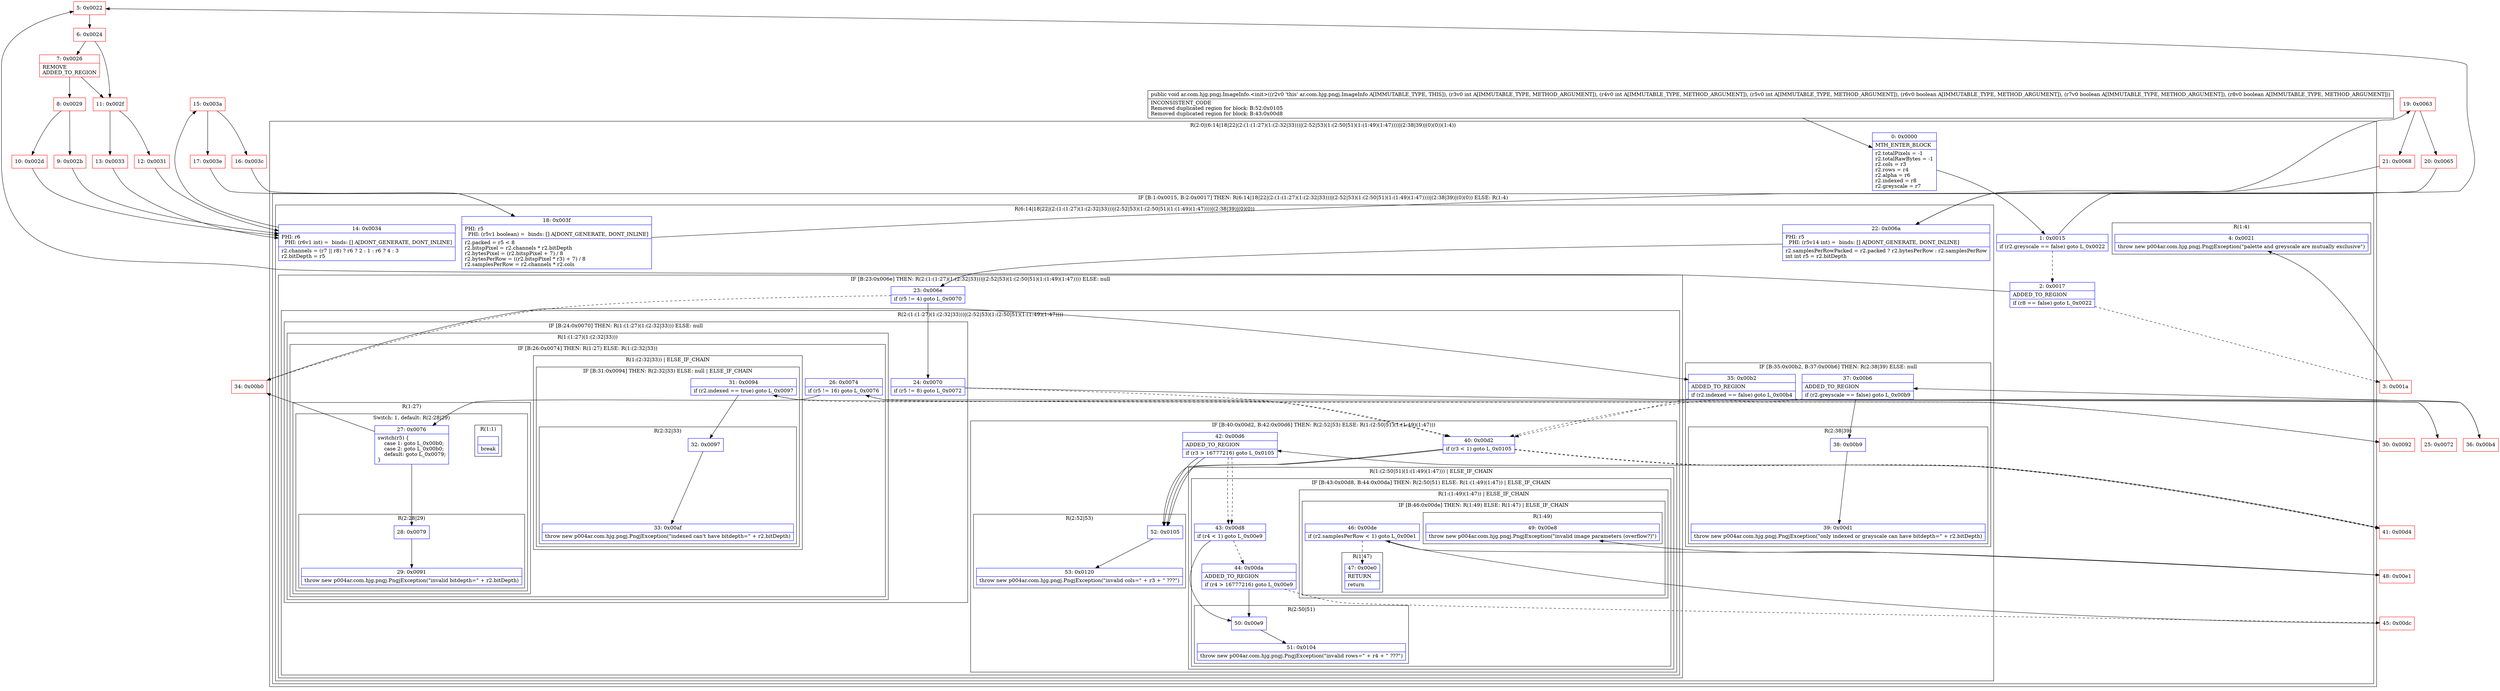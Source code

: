 digraph "CFG forar.com.hjg.pngj.ImageInfo.\<init\>(IIIZZZ)V" {
subgraph cluster_Region_854434663 {
label = "R(2:0|(6:14|18|22|(2:(1:(1:27)(1:(2:32|33)))|(2:52|53)(1:(2:50|51)(1:(1:49)(1:47))))|(2:38|39)|(0)(0))(1:4))";
node [shape=record,color=blue];
Node_0 [shape=record,label="{0\:\ 0x0000|MTH_ENTER_BLOCK\l|r2.totalPixels = \-1\lr2.totalRawBytes = \-1\lr2.cols = r3\lr2.rows = r4\lr2.alpha = r6\lr2.indexed = r8\lr2.greyscale = r7\l}"];
subgraph cluster_IfRegion_2054324665 {
label = "IF [B:1:0x0015, B:2:0x0017] THEN: R(6:14|18|22|(2:(1:(1:27)(1:(2:32|33)))|(2:52|53)(1:(2:50|51)(1:(1:49)(1:47))))|(2:38|39)|(0)(0)) ELSE: R(1:4)";
node [shape=record,color=blue];
Node_1 [shape=record,label="{1\:\ 0x0015|if (r2.greyscale == false) goto L_0x0022\l}"];
Node_2 [shape=record,label="{2\:\ 0x0017|ADDED_TO_REGION\l|if (r8 == false) goto L_0x0022\l}"];
subgraph cluster_Region_633129121 {
label = "R(6:14|18|22|(2:(1:(1:27)(1:(2:32|33)))|(2:52|53)(1:(2:50|51)(1:(1:49)(1:47))))|(2:38|39)|(0)(0))";
node [shape=record,color=blue];
Node_14 [shape=record,label="{14\:\ 0x0034|PHI: r6 \l  PHI: (r6v1 int) =  binds: [] A[DONT_GENERATE, DONT_INLINE]\l|r2.channels = (r7 \|\| r8) ? r6 ? 2 : 1 : r6 ? 4 : 3\lr2.bitDepth = r5\l}"];
Node_18 [shape=record,label="{18\:\ 0x003f|PHI: r5 \l  PHI: (r5v1 boolean) =  binds: [] A[DONT_GENERATE, DONT_INLINE]\l|r2.packed = r5 \< 8\lr2.bitspPixel = r2.channels * r2.bitDepth\lr2.bytesPixel = (r2.bitspPixel + 7) \/ 8\lr2.bytesPerRow = ((r2.bitspPixel * r3) + 7) \/ 8\lr2.samplesPerRow = r2.channels * r2.cols\l}"];
Node_22 [shape=record,label="{22\:\ 0x006a|PHI: r5 \l  PHI: (r5v14 int) =  binds: [] A[DONT_GENERATE, DONT_INLINE]\l|r2.samplesPerRowPacked = r2.packed ? r2.bytesPerRow : r2.samplesPerRow\lint int r5 = r2.bitDepth\l}"];
subgraph cluster_IfRegion_1229246611 {
label = "IF [B:23:0x006e] THEN: R(2:(1:(1:27)(1:(2:32|33)))|(2:52|53)(1:(2:50|51)(1:(1:49)(1:47)))) ELSE: null";
node [shape=record,color=blue];
Node_23 [shape=record,label="{23\:\ 0x006e|if (r5 != 4) goto L_0x0070\l}"];
subgraph cluster_Region_969785625 {
label = "R(2:(1:(1:27)(1:(2:32|33)))|(2:52|53)(1:(2:50|51)(1:(1:49)(1:47))))";
node [shape=record,color=blue];
subgraph cluster_IfRegion_2004479445 {
label = "IF [B:24:0x0070] THEN: R(1:(1:27)(1:(2:32|33))) ELSE: null";
node [shape=record,color=blue];
Node_24 [shape=record,label="{24\:\ 0x0070|if (r5 != 8) goto L_0x0072\l}"];
subgraph cluster_Region_956208392 {
label = "R(1:(1:27)(1:(2:32|33)))";
node [shape=record,color=blue];
subgraph cluster_IfRegion_198214032 {
label = "IF [B:26:0x0074] THEN: R(1:27) ELSE: R(1:(2:32|33))";
node [shape=record,color=blue];
Node_26 [shape=record,label="{26\:\ 0x0074|if (r5 != 16) goto L_0x0076\l}"];
subgraph cluster_Region_1742204907 {
label = "R(1:27)";
node [shape=record,color=blue];
subgraph cluster_SwitchRegion_1223338379 {
label = "Switch: 1, default: R(2:28|29)";
node [shape=record,color=blue];
Node_27 [shape=record,label="{27\:\ 0x0076|switch(r5) \{\l    case 1: goto L_0x00b0;\l    case 2: goto L_0x00b0;\l    default: goto L_0x0079;\l\}\l}"];
subgraph cluster_Region_164025825 {
label = "R(1:1)";
node [shape=record,color=blue];
Node_InsnContainer_1590958281 [shape=record,label="{|break\l}"];
}
subgraph cluster_Region_315523278 {
label = "R(2:28|29)";
node [shape=record,color=blue];
Node_28 [shape=record,label="{28\:\ 0x0079}"];
Node_29 [shape=record,label="{29\:\ 0x0091|throw new p004ar.com.hjg.pngj.PngjException(\"invalid bitdepth=\" + r2.bitDepth)\l}"];
}
}
}
subgraph cluster_Region_1254002123 {
label = "R(1:(2:32|33)) | ELSE_IF_CHAIN\l";
node [shape=record,color=blue];
subgraph cluster_IfRegion_1978151072 {
label = "IF [B:31:0x0094] THEN: R(2:32|33) ELSE: null | ELSE_IF_CHAIN\l";
node [shape=record,color=blue];
Node_31 [shape=record,label="{31\:\ 0x0094|if (r2.indexed == true) goto L_0x0097\l}"];
subgraph cluster_Region_193232004 {
label = "R(2:32|33)";
node [shape=record,color=blue];
Node_32 [shape=record,label="{32\:\ 0x0097}"];
Node_33 [shape=record,label="{33\:\ 0x00af|throw new p004ar.com.hjg.pngj.PngjException(\"indexed can't have bitdepth=\" + r2.bitDepth)\l}"];
}
}
}
}
}
}
subgraph cluster_IfRegion_1839875530 {
label = "IF [B:40:0x00d2, B:42:0x00d6] THEN: R(2:52|53) ELSE: R(1:(2:50|51)(1:(1:49)(1:47)))";
node [shape=record,color=blue];
Node_40 [shape=record,label="{40\:\ 0x00d2|if (r3 \< 1) goto L_0x0105\l}"];
Node_42 [shape=record,label="{42\:\ 0x00d6|ADDED_TO_REGION\l|if (r3 \> 16777216) goto L_0x0105\l}"];
subgraph cluster_Region_1405377889 {
label = "R(2:52|53)";
node [shape=record,color=blue];
Node_52 [shape=record,label="{52\:\ 0x0105}"];
Node_53 [shape=record,label="{53\:\ 0x0120|throw new p004ar.com.hjg.pngj.PngjException(\"invalid cols=\" + r3 + \" ???\")\l}"];
}
subgraph cluster_Region_1738345097 {
label = "R(1:(2:50|51)(1:(1:49)(1:47))) | ELSE_IF_CHAIN\l";
node [shape=record,color=blue];
subgraph cluster_IfRegion_1339374242 {
label = "IF [B:43:0x00d8, B:44:0x00da] THEN: R(2:50|51) ELSE: R(1:(1:49)(1:47)) | ELSE_IF_CHAIN\l";
node [shape=record,color=blue];
Node_43 [shape=record,label="{43\:\ 0x00d8|if (r4 \< 1) goto L_0x00e9\l}"];
Node_44 [shape=record,label="{44\:\ 0x00da|ADDED_TO_REGION\l|if (r4 \> 16777216) goto L_0x00e9\l}"];
subgraph cluster_Region_1894687367 {
label = "R(2:50|51)";
node [shape=record,color=blue];
Node_50 [shape=record,label="{50\:\ 0x00e9}"];
Node_51 [shape=record,label="{51\:\ 0x0104|throw new p004ar.com.hjg.pngj.PngjException(\"invalid rows=\" + r4 + \" ???\")\l}"];
}
subgraph cluster_Region_28362414 {
label = "R(1:(1:49)(1:47)) | ELSE_IF_CHAIN\l";
node [shape=record,color=blue];
subgraph cluster_IfRegion_251026771 {
label = "IF [B:46:0x00de] THEN: R(1:49) ELSE: R(1:47) | ELSE_IF_CHAIN\l";
node [shape=record,color=blue];
Node_46 [shape=record,label="{46\:\ 0x00de|if (r2.samplesPerRow \< 1) goto L_0x00e1\l}"];
subgraph cluster_Region_1745909253 {
label = "R(1:49)";
node [shape=record,color=blue];
Node_49 [shape=record,label="{49\:\ 0x00e8|throw new p004ar.com.hjg.pngj.PngjException(\"invalid image parameters (overflow?)\")\l}"];
}
subgraph cluster_Region_1835993882 {
label = "R(1:47)";
node [shape=record,color=blue];
Node_47 [shape=record,label="{47\:\ 0x00e0|RETURN\l|return\l}"];
}
}
}
}
}
}
}
}
subgraph cluster_IfRegion_1793930671 {
label = "IF [B:35:0x00b2, B:37:0x00b6] THEN: R(2:38|39) ELSE: null";
node [shape=record,color=blue];
Node_35 [shape=record,label="{35\:\ 0x00b2|ADDED_TO_REGION\l|if (r2.indexed == false) goto L_0x00b4\l}"];
Node_37 [shape=record,label="{37\:\ 0x00b6|ADDED_TO_REGION\l|if (r2.greyscale == false) goto L_0x00b9\l}"];
subgraph cluster_Region_1447944548 {
label = "R(2:38|39)";
node [shape=record,color=blue];
Node_38 [shape=record,label="{38\:\ 0x00b9}"];
Node_39 [shape=record,label="{39\:\ 0x00d1|throw new p004ar.com.hjg.pngj.PngjException(\"only indexed or grayscale can have bitdepth=\" + r2.bitDepth)\l}"];
}
}
subgraph cluster_IfRegion_1032193526 {
label = "IF [B:40:0x00d2, B:42:0x00d6] THEN: R(0) ELSE: R(0)";
node [shape=record,color=blue];
Node_40 [shape=record,label="{40\:\ 0x00d2|if (r3 \< 1) goto L_0x0105\l}"];
Node_42 [shape=record,label="{42\:\ 0x00d6|ADDED_TO_REGION\l|if (r3 \> 16777216) goto L_0x0105\l}"];
subgraph cluster_Region_681901703 {
label = "R(0)";
node [shape=record,color=blue];
}
subgraph cluster_Region_736618097 {
label = "R(0)";
node [shape=record,color=blue];
}
}
}
subgraph cluster_Region_303592616 {
label = "R(1:4)";
node [shape=record,color=blue];
Node_4 [shape=record,label="{4\:\ 0x0021|throw new p004ar.com.hjg.pngj.PngjException(\"palette and greyscale are mutually exclusive\")\l}"];
}
}
}
Node_3 [shape=record,color=red,label="{3\:\ 0x001a}"];
Node_5 [shape=record,color=red,label="{5\:\ 0x0022}"];
Node_6 [shape=record,color=red,label="{6\:\ 0x0024}"];
Node_7 [shape=record,color=red,label="{7\:\ 0x0026|REMOVE\lADDED_TO_REGION\l}"];
Node_8 [shape=record,color=red,label="{8\:\ 0x0029}"];
Node_9 [shape=record,color=red,label="{9\:\ 0x002b}"];
Node_10 [shape=record,color=red,label="{10\:\ 0x002d}"];
Node_11 [shape=record,color=red,label="{11\:\ 0x002f}"];
Node_12 [shape=record,color=red,label="{12\:\ 0x0031}"];
Node_13 [shape=record,color=red,label="{13\:\ 0x0033}"];
Node_15 [shape=record,color=red,label="{15\:\ 0x003a}"];
Node_16 [shape=record,color=red,label="{16\:\ 0x003c}"];
Node_17 [shape=record,color=red,label="{17\:\ 0x003e}"];
Node_19 [shape=record,color=red,label="{19\:\ 0x0063}"];
Node_20 [shape=record,color=red,label="{20\:\ 0x0065}"];
Node_21 [shape=record,color=red,label="{21\:\ 0x0068}"];
Node_25 [shape=record,color=red,label="{25\:\ 0x0072}"];
Node_30 [shape=record,color=red,label="{30\:\ 0x0092}"];
Node_34 [shape=record,color=red,label="{34\:\ 0x00b0}"];
Node_36 [shape=record,color=red,label="{36\:\ 0x00b4}"];
Node_41 [shape=record,color=red,label="{41\:\ 0x00d4}"];
Node_45 [shape=record,color=red,label="{45\:\ 0x00dc}"];
Node_48 [shape=record,color=red,label="{48\:\ 0x00e1}"];
MethodNode[shape=record,label="{public void ar.com.hjg.pngj.ImageInfo.\<init\>((r2v0 'this' ar.com.hjg.pngj.ImageInfo A[IMMUTABLE_TYPE, THIS]), (r3v0 int A[IMMUTABLE_TYPE, METHOD_ARGUMENT]), (r4v0 int A[IMMUTABLE_TYPE, METHOD_ARGUMENT]), (r5v0 int A[IMMUTABLE_TYPE, METHOD_ARGUMENT]), (r6v0 boolean A[IMMUTABLE_TYPE, METHOD_ARGUMENT]), (r7v0 boolean A[IMMUTABLE_TYPE, METHOD_ARGUMENT]), (r8v0 boolean A[IMMUTABLE_TYPE, METHOD_ARGUMENT]))  | INCONSISTENT_CODE\lRemoved duplicated region for block: B:52:0x0105 \lRemoved duplicated region for block: B:43:0x00d8 \l}"];
MethodNode -> Node_0;
Node_0 -> Node_1;
Node_1 -> Node_2[style=dashed];
Node_1 -> Node_5;
Node_2 -> Node_3[style=dashed];
Node_2 -> Node_5;
Node_14 -> Node_15;
Node_18 -> Node_19;
Node_22 -> Node_23;
Node_23 -> Node_24;
Node_23 -> Node_34[style=dashed];
Node_24 -> Node_25;
Node_24 -> Node_40[style=dashed];
Node_26 -> Node_27;
Node_26 -> Node_30[style=dashed];
Node_27 -> Node_28;
Node_27 -> Node_34;
Node_28 -> Node_29;
Node_31 -> Node_32;
Node_31 -> Node_40[style=dashed];
Node_32 -> Node_33;
Node_40 -> Node_41[style=dashed];
Node_40 -> Node_52;
Node_42 -> Node_43[style=dashed];
Node_42 -> Node_52;
Node_52 -> Node_53;
Node_43 -> Node_44[style=dashed];
Node_43 -> Node_50;
Node_44 -> Node_45[style=dashed];
Node_44 -> Node_50;
Node_50 -> Node_51;
Node_46 -> Node_47[style=dashed];
Node_46 -> Node_48;
Node_35 -> Node_36;
Node_35 -> Node_40[style=dashed];
Node_37 -> Node_38;
Node_37 -> Node_40[style=dashed];
Node_38 -> Node_39;
Node_40 -> Node_41[style=dashed];
Node_40 -> Node_52;
Node_42 -> Node_43[style=dashed];
Node_42 -> Node_52;
Node_3 -> Node_4;
Node_5 -> Node_6;
Node_6 -> Node_7;
Node_6 -> Node_11;
Node_7 -> Node_8;
Node_7 -> Node_11;
Node_8 -> Node_9;
Node_8 -> Node_10;
Node_9 -> Node_14;
Node_10 -> Node_14;
Node_11 -> Node_12;
Node_11 -> Node_13;
Node_12 -> Node_14;
Node_13 -> Node_14;
Node_15 -> Node_16;
Node_15 -> Node_17;
Node_16 -> Node_18;
Node_17 -> Node_18;
Node_19 -> Node_20;
Node_19 -> Node_21;
Node_20 -> Node_22;
Node_21 -> Node_22;
Node_25 -> Node_26;
Node_30 -> Node_31;
Node_34 -> Node_35;
Node_36 -> Node_37;
Node_41 -> Node_42;
Node_45 -> Node_46;
Node_48 -> Node_49;
}

